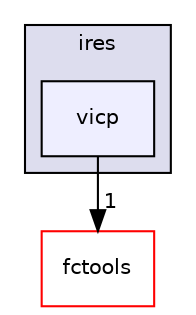 digraph "vicp" {
  compound=true
  node [ fontsize="10", fontname="Helvetica"];
  edge [ labelfontsize="10", labelfontname="Helvetica"];
  subgraph clusterdir_13d5b588d19ceafc6da09a7bf63a73d7 {
    graph [ bgcolor="#ddddee", pencolor="black", label="ires" fontname="Helvetica", fontsize="10", URL="dir_13d5b588d19ceafc6da09a7bf63a73d7.html"]
  dir_e92401b8dd8944edf4a987f492db0f9e [shape=box, label="vicp", style="filled", fillcolor="#eeeeff", pencolor="black", URL="dir_e92401b8dd8944edf4a987f492db0f9e.html"];
  }
  dir_b29131faccb6cd84ad5696d291df0073 [shape=box label="fctools" fillcolor="white" style="filled" color="red" URL="dir_b29131faccb6cd84ad5696d291df0073.html"];
  dir_e92401b8dd8944edf4a987f492db0f9e->dir_b29131faccb6cd84ad5696d291df0073 [headlabel="1", labeldistance=1.5 headhref="dir_000015_000007.html"];
}
